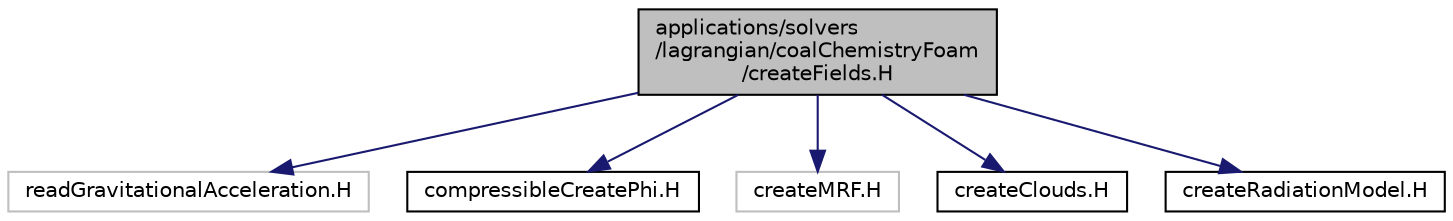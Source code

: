 digraph "applications/solvers/lagrangian/coalChemistryFoam/createFields.H"
{
  bgcolor="transparent";
  edge [fontname="Helvetica",fontsize="10",labelfontname="Helvetica",labelfontsize="10"];
  node [fontname="Helvetica",fontsize="10",shape=record];
  Node1 [label="applications/solvers\l/lagrangian/coalChemistryFoam\l/createFields.H",height=0.2,width=0.4,color="black", fillcolor="grey75", style="filled", fontcolor="black"];
  Node1 -> Node2 [color="midnightblue",fontsize="10",style="solid",fontname="Helvetica"];
  Node2 [label="readGravitationalAcceleration.H",height=0.2,width=0.4,color="grey75"];
  Node1 -> Node3 [color="midnightblue",fontsize="10",style="solid",fontname="Helvetica"];
  Node3 [label="compressibleCreatePhi.H",height=0.2,width=0.4,color="black",URL="$a05168.html",tooltip="Creates and initialises the face-flux field phi. "];
  Node1 -> Node4 [color="midnightblue",fontsize="10",style="solid",fontname="Helvetica"];
  Node4 [label="createMRF.H",height=0.2,width=0.4,color="grey75"];
  Node1 -> Node5 [color="midnightblue",fontsize="10",style="solid",fontname="Helvetica"];
  Node5 [label="createClouds.H",height=0.2,width=0.4,color="black",URL="$a03168.html"];
  Node1 -> Node6 [color="midnightblue",fontsize="10",style="solid",fontname="Helvetica"];
  Node6 [label="createRadiationModel.H",height=0.2,width=0.4,color="black",URL="$a10265.html"];
}
